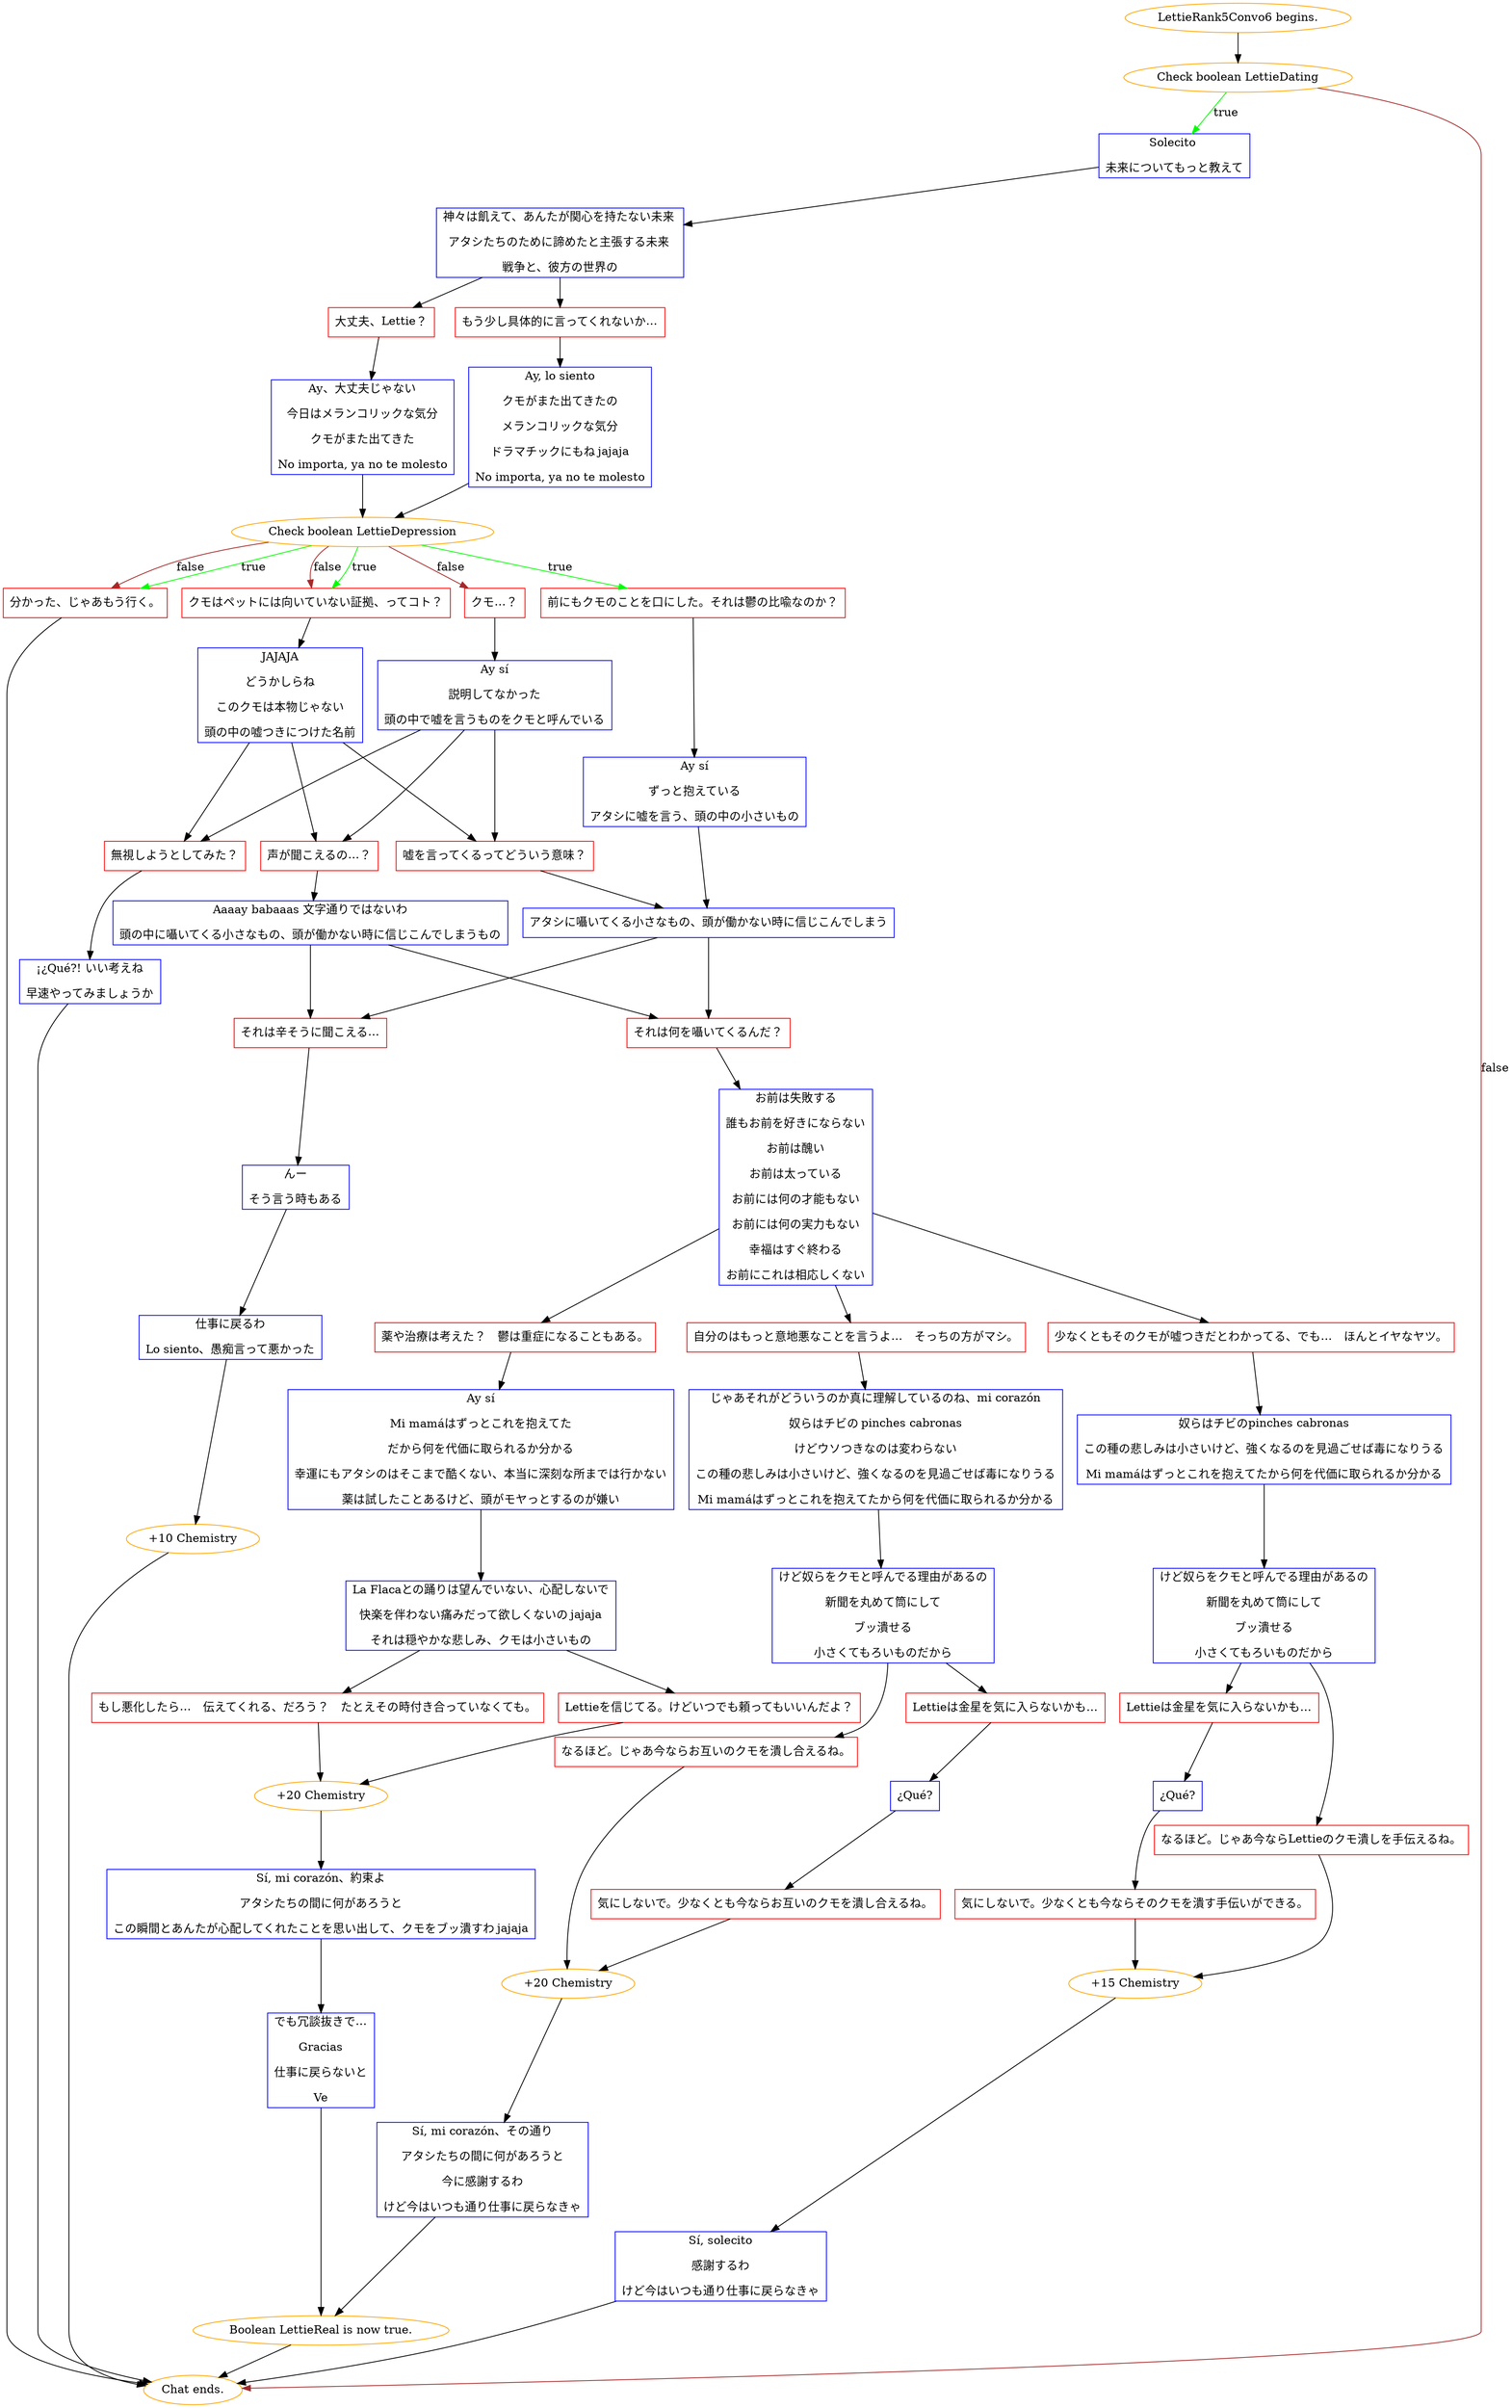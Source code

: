 digraph {
	"LettieRank5Convo6 begins." [color=orange];
		"LettieRank5Convo6 begins." -> j1229414268;
	j1229414268 [label="Check boolean LettieDating",color=orange];
		j1229414268 -> j2137305973 [label=true,color=green];
		j1229414268 -> "Chat ends." [label=false,color=brown];
	j2137305973 [label="Solecito 
未来についてもっと教えて",shape=box,color=blue];
		j2137305973 -> j913105601;
	"Chat ends." [color=orange];
	j913105601 [label="神々は飢えて、あんたが関心を持たない未来 
アタシたちのために諦めたと主張する未来 
戦争と、彼方の世界の",shape=box,color=blue];
		j913105601 -> j810929777;
		j913105601 -> j534589250;
	j810929777 [label="大丈夫、Lettie？",shape=box,color=red];
		j810929777 -> j991718331;
	j534589250 [label="もう少し具体的に言ってくれないか…",shape=box,color=red];
		j534589250 -> j1550777099;
	j991718331 [label="Ay、大丈夫じゃない
今日はメランコリックな気分
クモがまた出てきた
No importa, ya no te molesto",shape=box,color=blue];
		j991718331 -> j1027157091;
	j1550777099 [label="Ay, lo siento
クモがまた出てきたの
メランコリックな気分
ドラマチックにもね jajaja
No importa, ya no te molesto",shape=box,color=blue];
		j1550777099 -> j1027157091;
	j1027157091 [label="Check boolean LettieDepression",color=orange];
		j1027157091 -> j4198801223 [label=true,color=green];
		j1027157091 -> j848234824 [label=true,color=green];
		j1027157091 -> j2622856154 [label=true,color=green];
		j1027157091 -> j1331590721 [label=false,color=brown];
		j1027157091 -> j848234824 [label=false,color=brown];
		j1027157091 -> j2622856154 [label=false,color=brown];
	j4198801223 [label="前にもクモのことを口にした。それは鬱の比喩なのか？",shape=box,color=red];
		j4198801223 -> j3728952767;
	j848234824 [label="クモはペットには向いていない証拠、ってコト？",shape=box,color=red];
		j848234824 -> j3780045990;
	j2622856154 [label="分かった、じゃあもう行く。",shape=box,color=red];
		j2622856154 -> "Chat ends.";
	j1331590721 [label="クモ…？",shape=box,color=red];
		j1331590721 -> j1000424887;
	j3728952767 [label="Ay sí
ずっと抱えている
アタシに嘘を言う、頭の中の小さいもの",shape=box,color=blue];
		j3728952767 -> j2729668792;
	j3780045990 [label="JAJAJA
どうかしらね
このクモは本物じゃない
頭の中の嘘つきにつけた名前",shape=box,color=blue];
		j3780045990 -> j1768358087;
		j3780045990 -> j3662537014;
		j3780045990 -> j2737861614;
	j1000424887 [label="Ay sí
説明してなかった
頭の中で嘘を言うものをクモと呼んでいる",shape=box,color=blue];
		j1000424887 -> j1768358087;
		j1000424887 -> j3662537014;
		j1000424887 -> j2737861614;
	j2729668792 [label="アタシに囁いてくる小さなもの、頭が働かない時に信じこんでしまう",shape=box,color=blue];
		j2729668792 -> j1019696265;
		j2729668792 -> j2279352102;
	j1768358087 [label="嘘を言ってくるってどういう意味？",shape=box,color=red];
		j1768358087 -> j2729668792;
	j3662537014 [label="声が聞こえるの…？",shape=box,color=red];
		j3662537014 -> j3899288470;
	j2737861614 [label="無視しようとしてみた？",shape=box,color=red];
		j2737861614 -> j2121444009;
	j1019696265 [label="それは何を囁いてくるんだ？",shape=box,color=red];
		j1019696265 -> j3967010265;
	j2279352102 [label="それは辛そうに聞こえる…",shape=box,color=red];
		j2279352102 -> j353360698;
	j3899288470 [label="Aaaay babaaas 文字通りではないわ
頭の中に囁いてくる小さなもの、頭が働かない時に信じこんでしまうもの",shape=box,color=blue];
		j3899288470 -> j1019696265;
		j3899288470 -> j2279352102;
	j2121444009 [label="¡¿Qué?! いい考えね
早速やってみましょうか",shape=box,color=blue];
		j2121444009 -> "Chat ends.";
	j3967010265 [label="お前は失敗する
誰もお前を好きにならない
お前は醜い
お前は太っている
お前には何の才能もない
お前には何の実力もない
幸福はすぐ終わる
お前にこれは相応しくない",shape=box,color=blue];
		j3967010265 -> j3595888643;
		j3967010265 -> j3115171275;
		j3967010265 -> j3522860550;
	j353360698 [label="んー
そう言う時もある",shape=box,color=blue];
		j353360698 -> j1370439704;
	j3595888643 [label="少なくともそのクモが嘘つきだとわかってる、でも…　ほんとイヤなヤツ。",shape=box,color=red];
		j3595888643 -> j1409820632;
	j3115171275 [label="自分のはもっと意地悪なことを言うよ…　そっちの方がマシ。",shape=box,color=red];
		j3115171275 -> j385115304;
	j3522860550 [label="薬や治療は考えた？　鬱は重症になることもある。",shape=box,color=red];
		j3522860550 -> j4233351516;
	j1370439704 [label="仕事に戻るわ
Lo siento、愚痴言って悪かった",shape=box,color=blue];
		j1370439704 -> j1933300832;
	j1409820632 [label="奴らはチビのpinches cabronas
この種の悲しみは小さいけど、強くなるのを見過ごせば毒になりうる
Mi mamáはずっとこれを抱えてたから何を代価に取られるか分かる",shape=box,color=blue];
		j1409820632 -> j2451521937;
	j385115304 [label="じゃあそれがどういうのか真に理解しているのね、mi corazón
奴らはチビの pinches cabronas
けどウソつきなのは変わらない
この種の悲しみは小さいけど、強くなるのを見過ごせば毒になりうる
Mi mamáはずっとこれを抱えてたから何を代価に取られるか分かる",shape=box,color=blue];
		j385115304 -> j1477484930;
	j4233351516 [label="Ay sí
Mi mamáはずっとこれを抱えてた
だから何を代価に取られるか分かる
幸運にもアタシのはそこまで酷くない、本当に深刻な所までは行かない
薬は試したことあるけど、頭がモヤっとするのが嫌い",shape=box,color=blue];
		j4233351516 -> j1117573060;
	j1933300832 [label="+10 Chemistry",color=orange];
		j1933300832 -> "Chat ends.";
	j2451521937 [label="けど奴らをクモと呼んでる理由があるの
新聞を丸めて筒にして
ブッ潰せる
小さくてもろいものだから",shape=box,color=blue];
		j2451521937 -> j2315923025;
		j2451521937 -> j598087045;
	j1477484930 [label="けど奴らをクモと呼んでる理由があるの
新聞を丸めて筒にして
ブッ潰せる
小さくてもろいものだから",shape=box,color=blue];
		j1477484930 -> j976618502;
		j1477484930 -> j529139331;
	j1117573060 [label="La Flacaとの踊りは望んでいない、心配しないで
快楽を伴わない痛みだって欲しくないの jajaja
それは穏やかな悲しみ、クモは小さいもの",shape=box,color=blue];
		j1117573060 -> j1187019009;
		j1117573060 -> j3584521858;
	j2315923025 [label="Lettieは金星を気に入らないかも…",shape=box,color=red];
		j2315923025 -> j1376903272;
	j598087045 [label="なるほど。じゃあ今ならLettieのクモ潰しを手伝えるね。",shape=box,color=red];
		j598087045 -> j3076103272;
	j976618502 [label="Lettieは金星を気に入らないかも…",shape=box,color=red];
		j976618502 -> j362154115;
	j529139331 [label="なるほど。じゃあ今ならお互いのクモを潰し合えるね。",shape=box,color=red];
		j529139331 -> j3051378453;
	j1187019009 [label="Lettieを信じてる。けどいつでも頼ってもいいんだよ？",shape=box,color=red];
		j1187019009 -> j1405614656;
	j3584521858 [label="もし悪化したら…　伝えてくれる、だろう？　たとえその時付き合っていなくても。",shape=box,color=red];
		j3584521858 -> j1405614656;
	j1376903272 [label="¿Qué?",shape=box,color=blue];
		j1376903272 -> j2419024732;
	j3076103272 [label="+15 Chemistry",color=orange];
		j3076103272 -> j3629840628;
	j362154115 [label="¿Qué?",shape=box,color=blue];
		j362154115 -> j907408736;
	j3051378453 [label="+20 Chemistry",color=orange];
		j3051378453 -> j1452415201;
	j1405614656 [label="+20 Chemistry",color=orange];
		j1405614656 -> j927089159;
	j2419024732 [label="気にしないで。少なくとも今ならそのクモを潰す手伝いができる。",shape=box,color=red];
		j2419024732 -> j3076103272;
	j3629840628 [label="Sí, solecito
感謝するわ
けど今はいつも通り仕事に戻らなきゃ",shape=box,color=blue];
		j3629840628 -> "Chat ends.";
	j907408736 [label="気にしないで。少なくとも今ならお互いのクモを潰し合えるね。",shape=box,color=red];
		j907408736 -> j3051378453;
	j1452415201 [label="Sí, mi corazón、その通り
アタシたちの間に何があろうと
今に感謝するわ
けど今はいつも通り仕事に戻らなきゃ",shape=box,color=blue];
		j1452415201 -> j1472871842;
	j927089159 [label="Sí, mi corazón、約束よ
アタシたちの間に何があろうと
この瞬間とあんたが心配してくれたことを思い出して、クモをブッ潰すわ jajaja",shape=box,color=blue];
		j927089159 -> j522829587;
	j1472871842 [label="Boolean LettieReal is now true.",color=orange];
		j1472871842 -> "Chat ends.";
	j522829587 [label="でも冗談抜きで…
Gracias
仕事に戻らないと
Ve",shape=box,color=blue];
		j522829587 -> j1472871842;
}
